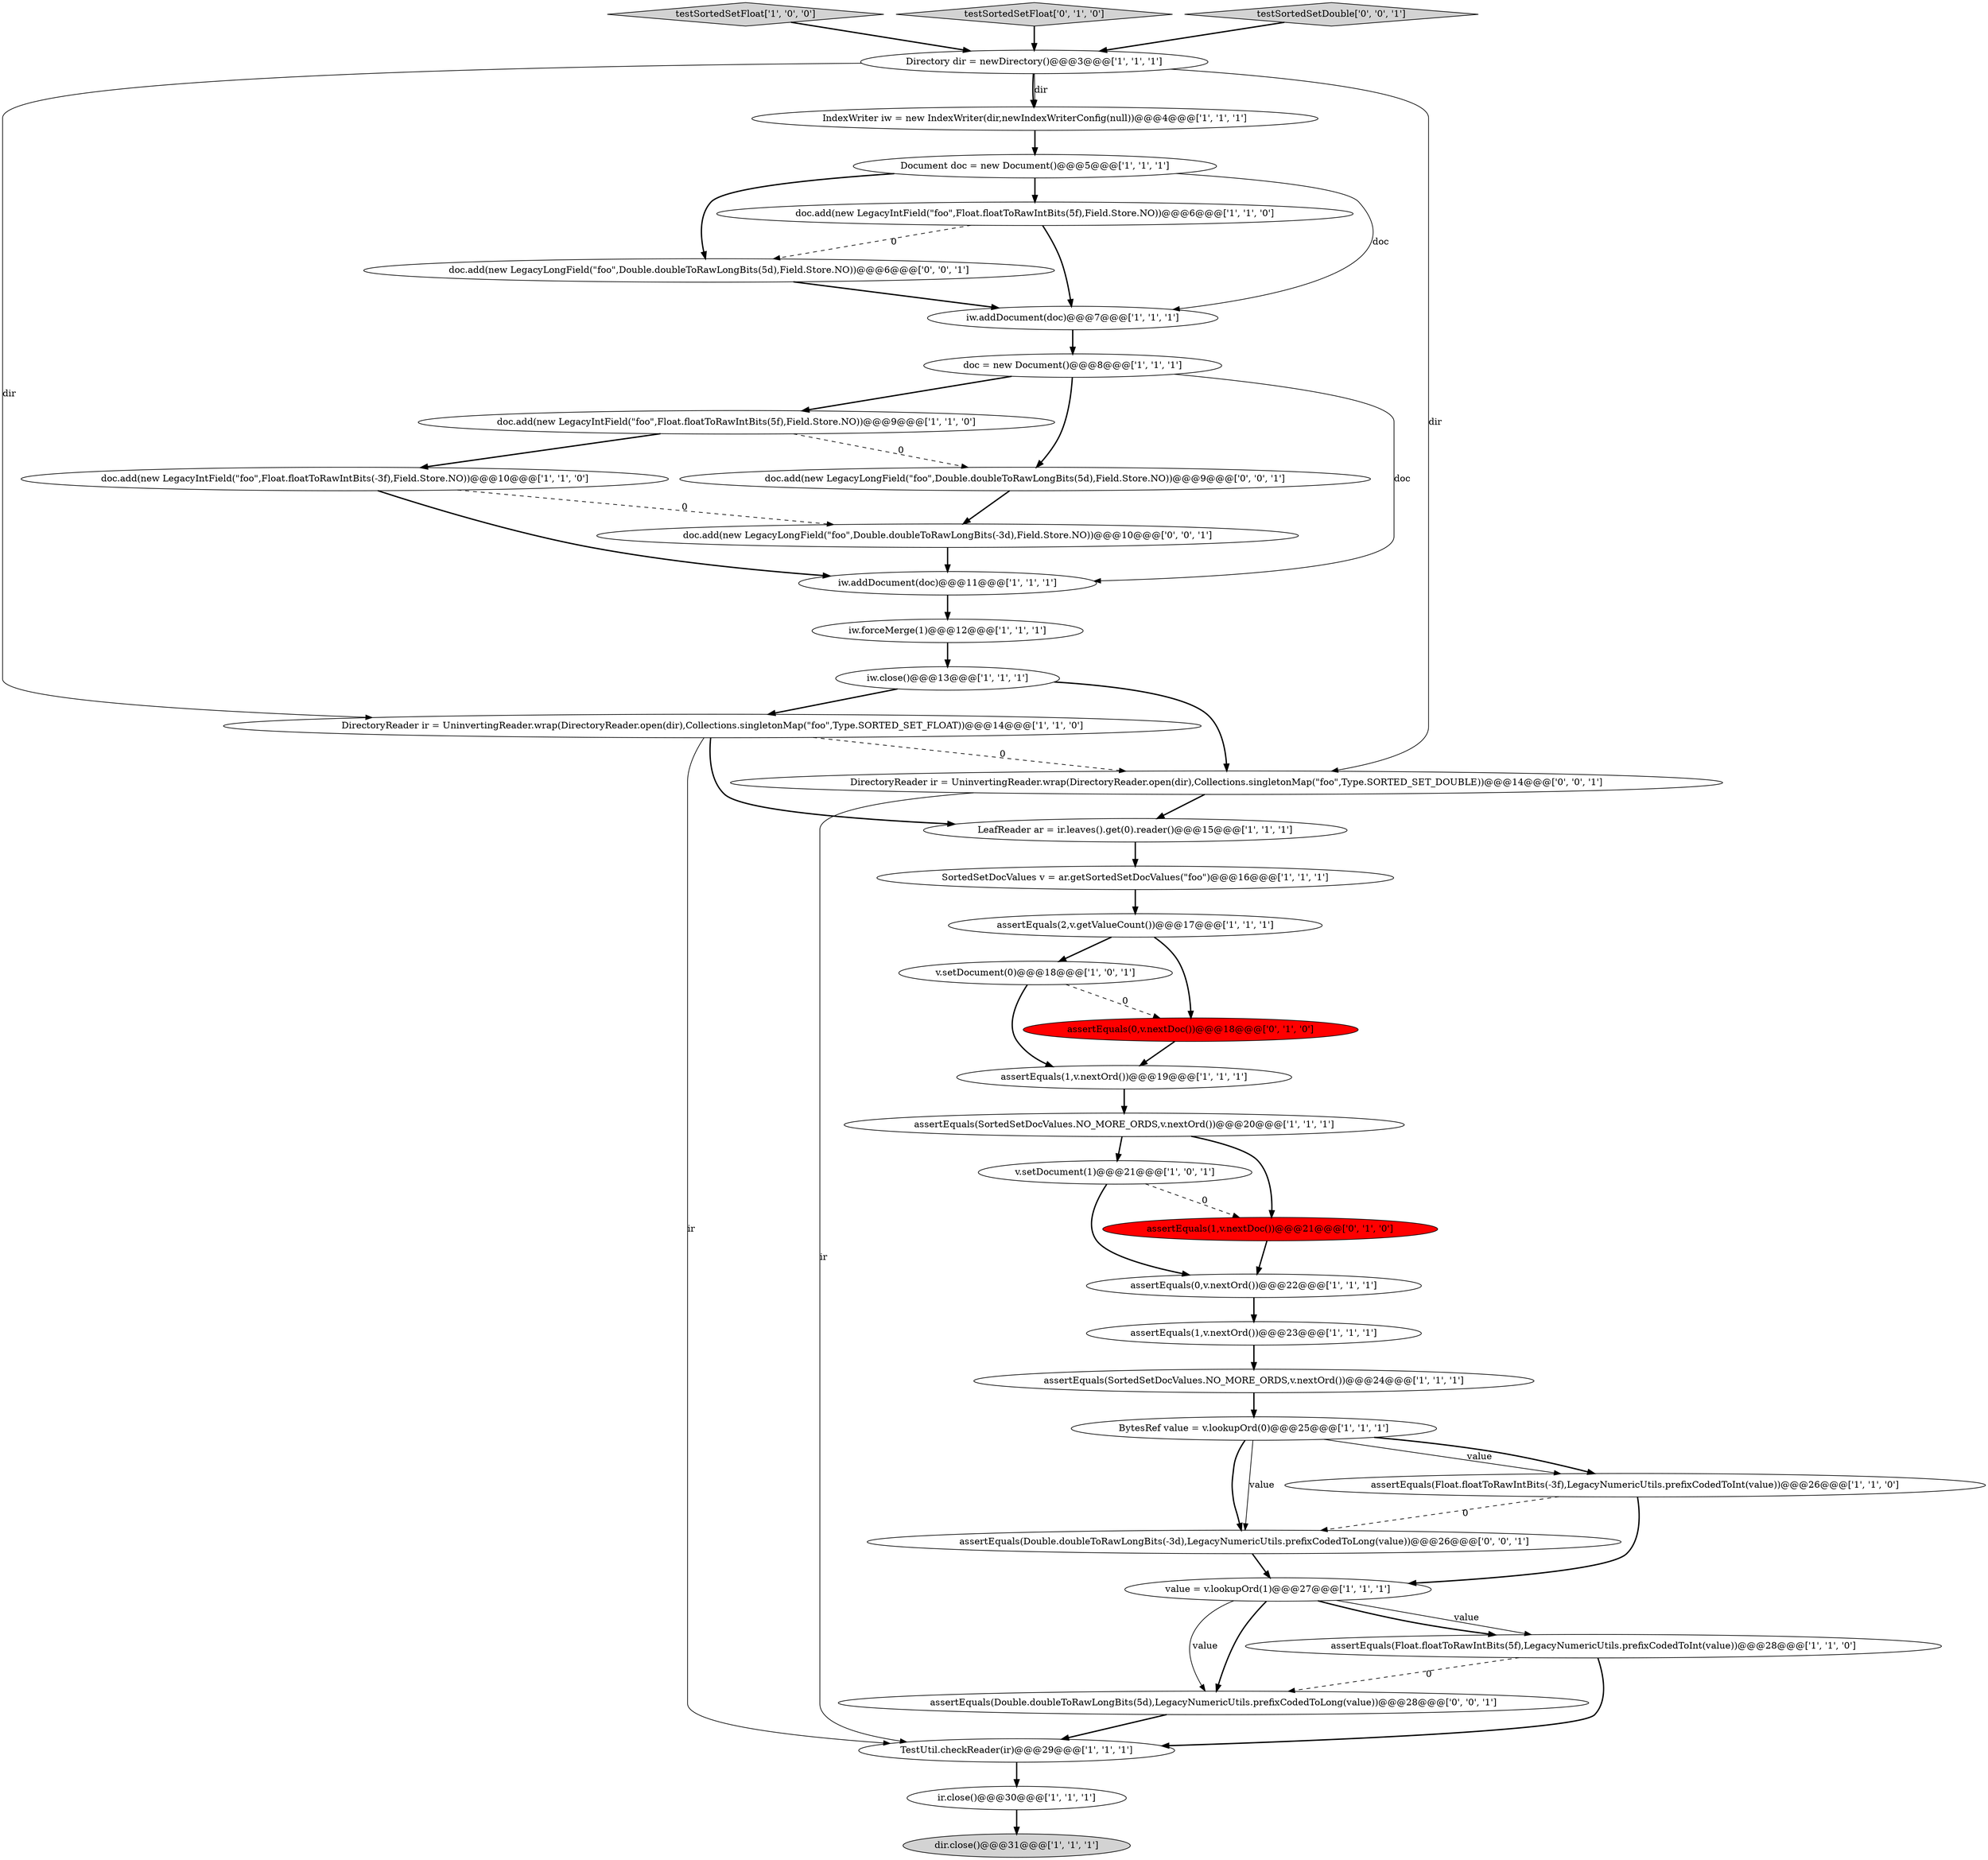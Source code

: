 digraph {
26 [style = filled, label = "doc.add(new LegacyIntField(\"foo\",Float.floatToRawIntBits(5f),Field.Store.NO))@@@9@@@['1', '1', '0']", fillcolor = white, shape = ellipse image = "AAA0AAABBB1BBB"];
37 [style = filled, label = "assertEquals(Double.doubleToRawLongBits(-3d),LegacyNumericUtils.prefixCodedToLong(value))@@@26@@@['0', '0', '1']", fillcolor = white, shape = ellipse image = "AAA0AAABBB3BBB"];
12 [style = filled, label = "IndexWriter iw = new IndexWriter(dir,newIndexWriterConfig(null))@@@4@@@['1', '1', '1']", fillcolor = white, shape = ellipse image = "AAA0AAABBB1BBB"];
33 [style = filled, label = "DirectoryReader ir = UninvertingReader.wrap(DirectoryReader.open(dir),Collections.singletonMap(\"foo\",Type.SORTED_SET_DOUBLE))@@@14@@@['0', '0', '1']", fillcolor = white, shape = ellipse image = "AAA0AAABBB3BBB"];
19 [style = filled, label = "BytesRef value = v.lookupOrd(0)@@@25@@@['1', '1', '1']", fillcolor = white, shape = ellipse image = "AAA0AAABBB1BBB"];
11 [style = filled, label = "doc = new Document()@@@8@@@['1', '1', '1']", fillcolor = white, shape = ellipse image = "AAA0AAABBB1BBB"];
22 [style = filled, label = "dir.close()@@@31@@@['1', '1', '1']", fillcolor = lightgray, shape = ellipse image = "AAA0AAABBB1BBB"];
1 [style = filled, label = "iw.forceMerge(1)@@@12@@@['1', '1', '1']", fillcolor = white, shape = ellipse image = "AAA0AAABBB1BBB"];
0 [style = filled, label = "v.setDocument(1)@@@21@@@['1', '0', '1']", fillcolor = white, shape = ellipse image = "AAA0AAABBB1BBB"];
8 [style = filled, label = "assertEquals(0,v.nextOrd())@@@22@@@['1', '1', '1']", fillcolor = white, shape = ellipse image = "AAA0AAABBB1BBB"];
34 [style = filled, label = "doc.add(new LegacyLongField(\"foo\",Double.doubleToRawLongBits(5d),Field.Store.NO))@@@9@@@['0', '0', '1']", fillcolor = white, shape = ellipse image = "AAA0AAABBB3BBB"];
6 [style = filled, label = "iw.close()@@@13@@@['1', '1', '1']", fillcolor = white, shape = ellipse image = "AAA0AAABBB1BBB"];
29 [style = filled, label = "testSortedSetFloat['1', '0', '0']", fillcolor = lightgray, shape = diamond image = "AAA0AAABBB1BBB"];
14 [style = filled, label = "doc.add(new LegacyIntField(\"foo\",Float.floatToRawIntBits(-3f),Field.Store.NO))@@@10@@@['1', '1', '0']", fillcolor = white, shape = ellipse image = "AAA0AAABBB1BBB"];
9 [style = filled, label = "assertEquals(SortedSetDocValues.NO_MORE_ORDS,v.nextOrd())@@@24@@@['1', '1', '1']", fillcolor = white, shape = ellipse image = "AAA0AAABBB1BBB"];
36 [style = filled, label = "doc.add(new LegacyLongField(\"foo\",Double.doubleToRawLongBits(-3d),Field.Store.NO))@@@10@@@['0', '0', '1']", fillcolor = white, shape = ellipse image = "AAA0AAABBB3BBB"];
5 [style = filled, label = "TestUtil.checkReader(ir)@@@29@@@['1', '1', '1']", fillcolor = white, shape = ellipse image = "AAA0AAABBB1BBB"];
3 [style = filled, label = "v.setDocument(0)@@@18@@@['1', '0', '1']", fillcolor = white, shape = ellipse image = "AAA0AAABBB1BBB"];
21 [style = filled, label = "assertEquals(1,v.nextOrd())@@@23@@@['1', '1', '1']", fillcolor = white, shape = ellipse image = "AAA0AAABBB1BBB"];
15 [style = filled, label = "SortedSetDocValues v = ar.getSortedSetDocValues(\"foo\")@@@16@@@['1', '1', '1']", fillcolor = white, shape = ellipse image = "AAA0AAABBB1BBB"];
31 [style = filled, label = "assertEquals(1,v.nextDoc())@@@21@@@['0', '1', '0']", fillcolor = red, shape = ellipse image = "AAA1AAABBB2BBB"];
25 [style = filled, label = "Document doc = new Document()@@@5@@@['1', '1', '1']", fillcolor = white, shape = ellipse image = "AAA0AAABBB1BBB"];
10 [style = filled, label = "value = v.lookupOrd(1)@@@27@@@['1', '1', '1']", fillcolor = white, shape = ellipse image = "AAA0AAABBB1BBB"];
4 [style = filled, label = "assertEquals(SortedSetDocValues.NO_MORE_ORDS,v.nextOrd())@@@20@@@['1', '1', '1']", fillcolor = white, shape = ellipse image = "AAA0AAABBB1BBB"];
2 [style = filled, label = "assertEquals(Float.floatToRawIntBits(-3f),LegacyNumericUtils.prefixCodedToInt(value))@@@26@@@['1', '1', '0']", fillcolor = white, shape = ellipse image = "AAA0AAABBB1BBB"];
38 [style = filled, label = "assertEquals(Double.doubleToRawLongBits(5d),LegacyNumericUtils.prefixCodedToLong(value))@@@28@@@['0', '0', '1']", fillcolor = white, shape = ellipse image = "AAA0AAABBB3BBB"];
20 [style = filled, label = "LeafReader ar = ir.leaves().get(0).reader()@@@15@@@['1', '1', '1']", fillcolor = white, shape = ellipse image = "AAA0AAABBB1BBB"];
30 [style = filled, label = "testSortedSetFloat['0', '1', '0']", fillcolor = lightgray, shape = diamond image = "AAA0AAABBB2BBB"];
32 [style = filled, label = "assertEquals(0,v.nextDoc())@@@18@@@['0', '1', '0']", fillcolor = red, shape = ellipse image = "AAA1AAABBB2BBB"];
24 [style = filled, label = "assertEquals(1,v.nextOrd())@@@19@@@['1', '1', '1']", fillcolor = white, shape = ellipse image = "AAA0AAABBB1BBB"];
23 [style = filled, label = "DirectoryReader ir = UninvertingReader.wrap(DirectoryReader.open(dir),Collections.singletonMap(\"foo\",Type.SORTED_SET_FLOAT))@@@14@@@['1', '1', '0']", fillcolor = white, shape = ellipse image = "AAA0AAABBB1BBB"];
17 [style = filled, label = "ir.close()@@@30@@@['1', '1', '1']", fillcolor = white, shape = ellipse image = "AAA0AAABBB1BBB"];
18 [style = filled, label = "iw.addDocument(doc)@@@7@@@['1', '1', '1']", fillcolor = white, shape = ellipse image = "AAA0AAABBB1BBB"];
28 [style = filled, label = "iw.addDocument(doc)@@@11@@@['1', '1', '1']", fillcolor = white, shape = ellipse image = "AAA0AAABBB1BBB"];
39 [style = filled, label = "testSortedSetDouble['0', '0', '1']", fillcolor = lightgray, shape = diamond image = "AAA0AAABBB3BBB"];
7 [style = filled, label = "assertEquals(2,v.getValueCount())@@@17@@@['1', '1', '1']", fillcolor = white, shape = ellipse image = "AAA0AAABBB1BBB"];
16 [style = filled, label = "doc.add(new LegacyIntField(\"foo\",Float.floatToRawIntBits(5f),Field.Store.NO))@@@6@@@['1', '1', '0']", fillcolor = white, shape = ellipse image = "AAA0AAABBB1BBB"];
35 [style = filled, label = "doc.add(new LegacyLongField(\"foo\",Double.doubleToRawLongBits(5d),Field.Store.NO))@@@6@@@['0', '0', '1']", fillcolor = white, shape = ellipse image = "AAA0AAABBB3BBB"];
13 [style = filled, label = "Directory dir = newDirectory()@@@3@@@['1', '1', '1']", fillcolor = white, shape = ellipse image = "AAA0AAABBB1BBB"];
27 [style = filled, label = "assertEquals(Float.floatToRawIntBits(5f),LegacyNumericUtils.prefixCodedToInt(value))@@@28@@@['1', '1', '0']", fillcolor = white, shape = ellipse image = "AAA0AAABBB1BBB"];
38->5 [style = bold, label=""];
7->32 [style = bold, label=""];
27->38 [style = dashed, label="0"];
23->20 [style = bold, label=""];
16->18 [style = bold, label=""];
13->12 [style = solid, label="dir"];
30->13 [style = bold, label=""];
35->18 [style = bold, label=""];
15->7 [style = bold, label=""];
33->20 [style = bold, label=""];
3->24 [style = bold, label=""];
19->2 [style = solid, label="value"];
37->10 [style = bold, label=""];
10->27 [style = bold, label=""];
6->23 [style = bold, label=""];
39->13 [style = bold, label=""];
16->35 [style = dashed, label="0"];
18->11 [style = bold, label=""];
26->14 [style = bold, label=""];
36->28 [style = bold, label=""];
14->28 [style = bold, label=""];
28->1 [style = bold, label=""];
19->2 [style = bold, label=""];
11->28 [style = solid, label="doc"];
17->22 [style = bold, label=""];
2->10 [style = bold, label=""];
25->16 [style = bold, label=""];
5->17 [style = bold, label=""];
25->35 [style = bold, label=""];
14->36 [style = dashed, label="0"];
23->33 [style = dashed, label="0"];
7->3 [style = bold, label=""];
4->0 [style = bold, label=""];
19->37 [style = bold, label=""];
4->31 [style = bold, label=""];
10->27 [style = solid, label="value"];
24->4 [style = bold, label=""];
1->6 [style = bold, label=""];
13->12 [style = bold, label=""];
21->9 [style = bold, label=""];
11->34 [style = bold, label=""];
10->38 [style = solid, label="value"];
23->5 [style = solid, label="ir"];
12->25 [style = bold, label=""];
6->33 [style = bold, label=""];
2->37 [style = dashed, label="0"];
13->33 [style = solid, label="dir"];
34->36 [style = bold, label=""];
0->31 [style = dashed, label="0"];
0->8 [style = bold, label=""];
33->5 [style = solid, label="ir"];
8->21 [style = bold, label=""];
9->19 [style = bold, label=""];
27->5 [style = bold, label=""];
19->37 [style = solid, label="value"];
3->32 [style = dashed, label="0"];
13->23 [style = solid, label="dir"];
26->34 [style = dashed, label="0"];
20->15 [style = bold, label=""];
32->24 [style = bold, label=""];
31->8 [style = bold, label=""];
10->38 [style = bold, label=""];
11->26 [style = bold, label=""];
25->18 [style = solid, label="doc"];
29->13 [style = bold, label=""];
}
